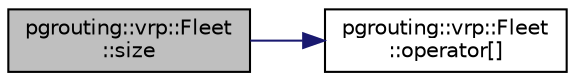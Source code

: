 digraph "pgrouting::vrp::Fleet::size"
{
  edge [fontname="Helvetica",fontsize="10",labelfontname="Helvetica",labelfontsize="10"];
  node [fontname="Helvetica",fontsize="10",shape=record];
  rankdir="LR";
  Node132 [label="pgrouting::vrp::Fleet\l::size",height=0.2,width=0.4,color="black", fillcolor="grey75", style="filled", fontcolor="black"];
  Node132 -> Node133 [color="midnightblue",fontsize="10",style="solid",fontname="Helvetica"];
  Node133 [label="pgrouting::vrp::Fleet\l::operator[]",height=0.2,width=0.4,color="black", fillcolor="white", style="filled",URL="$classpgrouting_1_1vrp_1_1Fleet.html#aaac064b22461fabd9737abe9571fc8c4"];
}
